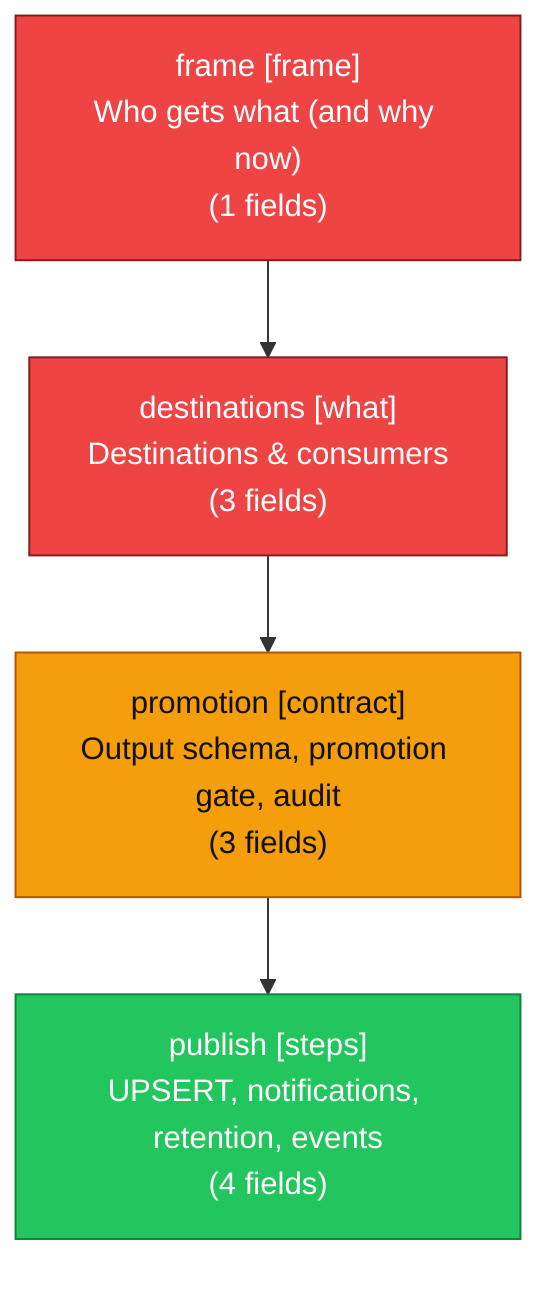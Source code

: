 flowchart TD
    classDef done fill:#22c55e,stroke:#15803d,color:#fff;
    classDef wip fill:#f59e0b,stroke:#b45309,color:#111;
    classDef todo fill:#ef4444,stroke:#7f1d1d,color:#fff;

    output_frame["frame [frame]<br/>Who gets what (and why now)<br/>(1 fields)"]:::todo
    output_destinations["destinations [what]<br/>Destinations & consumers<br/>(3 fields)"]:::todo
    output_frame --> output_destinations
    output_promotion["promotion [contract]<br/>Output schema, promotion gate, audit<br/>(3 fields)"]:::wip
    output_destinations --> output_promotion
    output_publish["publish [steps]<br/>UPSERT, notifications, retention, events<br/>(4 fields)"]:::done
    output_promotion --> output_publish